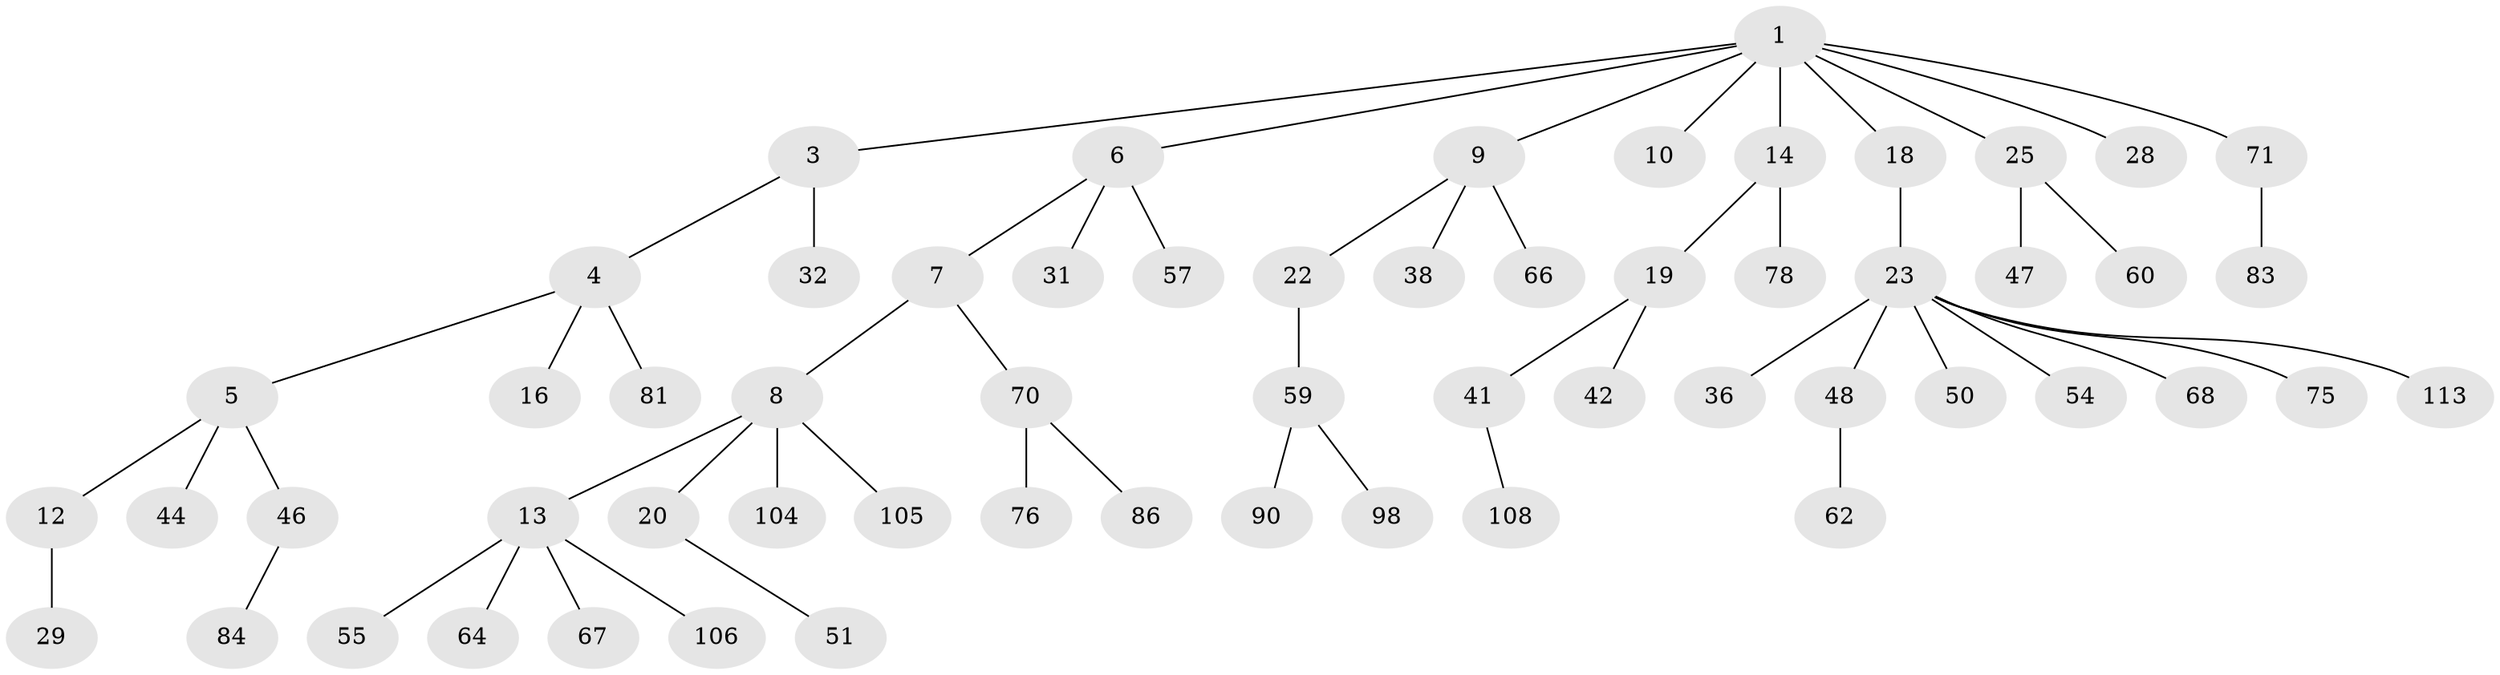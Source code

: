 // original degree distribution, {5: 0.03389830508474576, 6: 0.01694915254237288, 8: 0.00847457627118644, 4: 0.0847457627118644, 3: 0.09322033898305085, 2: 0.2627118644067797, 1: 0.5}
// Generated by graph-tools (version 1.1) at 2025/15/03/09/25 04:15:26]
// undirected, 59 vertices, 58 edges
graph export_dot {
graph [start="1"]
  node [color=gray90,style=filled];
  1 [super="+2"];
  3 [super="+72+112+107+53+35"];
  4;
  5;
  6;
  7;
  8;
  9 [super="+21+95"];
  10 [super="+11"];
  12 [super="+63+110"];
  13 [super="+24+17"];
  14 [super="+15"];
  16;
  18;
  19 [super="+103+34"];
  20 [super="+73+40"];
  22;
  23 [super="+39+61+33+26"];
  25 [super="+30+45"];
  28;
  29 [super="+85"];
  31 [super="+37"];
  32;
  36 [super="+56+96+102+89"];
  38 [super="+91"];
  41;
  42 [super="+77"];
  44;
  46;
  47;
  48;
  50;
  51 [super="+58"];
  54;
  55;
  57 [super="+115"];
  59 [super="+74"];
  60;
  62 [super="+80"];
  64 [super="+65"];
  66 [super="+99"];
  67;
  68;
  70 [super="+82"];
  71 [super="+79"];
  75;
  76;
  78 [super="+94"];
  81;
  83;
  84;
  86 [super="+87"];
  90;
  98;
  104;
  105;
  106;
  108 [super="+117"];
  113;
  1 -- 6;
  1 -- 10;
  1 -- 14;
  1 -- 25;
  1 -- 18;
  1 -- 3;
  1 -- 71;
  1 -- 9;
  1 -- 28;
  3 -- 4;
  3 -- 32;
  4 -- 5;
  4 -- 16;
  4 -- 81;
  5 -- 12;
  5 -- 44;
  5 -- 46;
  6 -- 7;
  6 -- 31;
  6 -- 57;
  7 -- 8;
  7 -- 70;
  8 -- 13;
  8 -- 20;
  8 -- 104;
  8 -- 105;
  9 -- 38;
  9 -- 66;
  9 -- 22;
  12 -- 29;
  13 -- 64;
  13 -- 106;
  13 -- 67;
  13 -- 55;
  14 -- 19;
  14 -- 78;
  18 -- 23;
  19 -- 41;
  19 -- 42;
  20 -- 51;
  22 -- 59;
  23 -- 48;
  23 -- 113;
  23 -- 54;
  23 -- 75;
  23 -- 50;
  23 -- 36;
  23 -- 68;
  25 -- 47;
  25 -- 60;
  41 -- 108;
  46 -- 84;
  48 -- 62;
  59 -- 90;
  59 -- 98;
  70 -- 76;
  70 -- 86;
  71 -- 83;
}
